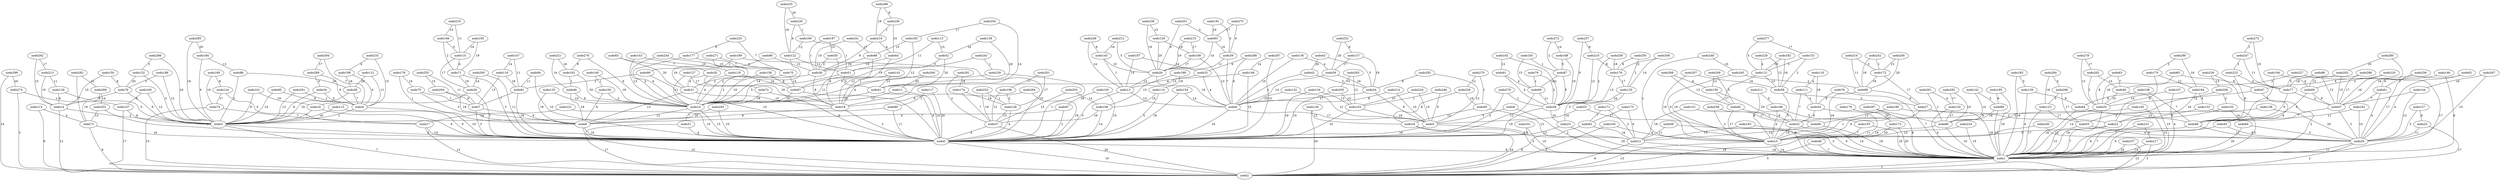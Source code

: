 graph X {
 0 [label="nodo0"];
 1 [label="nodo1"];
 2 [label="nodo2"];
 3 [label="nodo3"];
 4 [label="nodo4"];
 5 [label="nodo5"];
 6 [label="nodo6"];
 7 [label="nodo7"];
 8 [label="nodo8"];
 9 [label="nodo9"];
 10 [label="nodo10"];
 11 [label="nodo11"];
 12 [label="nodo12"];
 13 [label="nodo13"];
 14 [label="nodo14"];
 15 [label="nodo15"];
 16 [label="nodo16"];
 17 [label="nodo17"];
 18 [label="nodo18"];
 19 [label="nodo19"];
 20 [label="nodo20"];
 21 [label="nodo21"];
 22 [label="nodo22"];
 23 [label="nodo23"];
 24 [label="nodo24"];
 25 [label="nodo25"];
 26 [label="nodo26"];
 27 [label="nodo27"];
 28 [label="nodo28"];
 29 [label="nodo29"];
 30 [label="nodo30"];
 31 [label="nodo31"];
 32 [label="nodo32"];
 33 [label="nodo33"];
 34 [label="nodo34"];
 35 [label="nodo35"];
 36 [label="nodo36"];
 37 [label="nodo37"];
 38 [label="nodo38"];
 39 [label="nodo39"];
 40 [label="nodo40"];
 41 [label="nodo41"];
 42 [label="nodo42"];
 43 [label="nodo43"];
 44 [label="nodo44"];
 45 [label="nodo45"];
 46 [label="nodo46"];
 47 [label="nodo47"];
 48 [label="nodo48"];
 49 [label="nodo49"];
 50 [label="nodo50"];
 51 [label="nodo51"];
 52 [label="nodo52"];
 53 [label="nodo53"];
 54 [label="nodo54"];
 55 [label="nodo55"];
 56 [label="nodo56"];
 57 [label="nodo57"];
 58 [label="nodo58"];
 59 [label="nodo59"];
 60 [label="nodo60"];
 61 [label="nodo61"];
 62 [label="nodo62"];
 63 [label="nodo63"];
 64 [label="nodo64"];
 65 [label="nodo65"];
 66 [label="nodo66"];
 67 [label="nodo67"];
 68 [label="nodo68"];
 69 [label="nodo69"];
 70 [label="nodo70"];
 71 [label="nodo71"];
 72 [label="nodo72"];
 73 [label="nodo73"];
 74 [label="nodo74"];
 75 [label="nodo75"];
 76 [label="nodo76"];
 77 [label="nodo77"];
 78 [label="nodo78"];
 79 [label="nodo79"];
 80 [label="nodo80"];
 81 [label="nodo81"];
 82 [label="nodo82"];
 83 [label="nodo83"];
 84 [label="nodo84"];
 85 [label="nodo85"];
 86 [label="nodo86"];
 87 [label="nodo87"];
 88 [label="nodo88"];
 89 [label="nodo89"];
 90 [label="nodo90"];
 91 [label="nodo91"];
 92 [label="nodo92"];
 93 [label="nodo93"];
 94 [label="nodo94"];
 95 [label="nodo95"];
 96 [label="nodo96"];
 97 [label="nodo97"];
 98 [label="nodo98"];
 99 [label="nodo99"];
 100 [label="nodo100"];
 101 [label="nodo101"];
 102 [label="nodo102"];
 103 [label="nodo103"];
 104 [label="nodo104"];
 105 [label="nodo105"];
 106 [label="nodo106"];
 107 [label="nodo107"];
 108 [label="nodo108"];
 109 [label="nodo109"];
 110 [label="nodo110"];
 111 [label="nodo111"];
 112 [label="nodo112"];
 113 [label="nodo113"];
 114 [label="nodo114"];
 115 [label="nodo115"];
 116 [label="nodo116"];
 117 [label="nodo117"];
 118 [label="nodo118"];
 119 [label="nodo119"];
 120 [label="nodo120"];
 121 [label="nodo121"];
 122 [label="nodo122"];
 123 [label="nodo123"];
 124 [label="nodo124"];
 125 [label="nodo125"];
 126 [label="nodo126"];
 127 [label="nodo127"];
 128 [label="nodo128"];
 129 [label="nodo129"];
 130 [label="nodo130"];
 131 [label="nodo131"];
 132 [label="nodo132"];
 133 [label="nodo133"];
 134 [label="nodo134"];
 135 [label="nodo135"];
 136 [label="nodo136"];
 137 [label="nodo137"];
 138 [label="nodo138"];
 139 [label="nodo139"];
 140 [label="nodo140"];
 141 [label="nodo141"];
 142 [label="nodo142"];
 143 [label="nodo143"];
 144 [label="nodo144"];
 145 [label="nodo145"];
 146 [label="nodo146"];
 147 [label="nodo147"];
 148 [label="nodo148"];
 149 [label="nodo149"];
 150 [label="nodo150"];
 151 [label="nodo151"];
 152 [label="nodo152"];
 153 [label="nodo153"];
 154 [label="nodo154"];
 155 [label="nodo155"];
 156 [label="nodo156"];
 157 [label="nodo157"];
 158 [label="nodo158"];
 159 [label="nodo159"];
 160 [label="nodo160"];
 161 [label="nodo161"];
 162 [label="nodo162"];
 163 [label="nodo163"];
 164 [label="nodo164"];
 165 [label="nodo165"];
 166 [label="nodo166"];
 167 [label="nodo167"];
 168 [label="nodo168"];
 169 [label="nodo169"];
 170 [label="nodo170"];
 171 [label="nodo171"];
 172 [label="nodo172"];
 173 [label="nodo173"];
 174 [label="nodo174"];
 175 [label="nodo175"];
 176 [label="nodo176"];
 177 [label="nodo177"];
 178 [label="nodo178"];
 179 [label="nodo179"];
 180 [label="nodo180"];
 181 [label="nodo181"];
 182 [label="nodo182"];
 183 [label="nodo183"];
 184 [label="nodo184"];
 185 [label="nodo185"];
 186 [label="nodo186"];
 187 [label="nodo187"];
 188 [label="nodo188"];
 189 [label="nodo189"];
 190 [label="nodo190"];
 191 [label="nodo191"];
 192 [label="nodo192"];
 193 [label="nodo193"];
 194 [label="nodo194"];
 195 [label="nodo195"];
 196 [label="nodo196"];
 197 [label="nodo197"];
 198 [label="nodo198"];
 199 [label="nodo199"];
 200 [label="nodo200"];
 201 [label="nodo201"];
 202 [label="nodo202"];
 203 [label="nodo203"];
 204 [label="nodo204"];
 205 [label="nodo205"];
 206 [label="nodo206"];
 207 [label="nodo207"];
 208 [label="nodo208"];
 209 [label="nodo209"];
 210 [label="nodo210"];
 211 [label="nodo211"];
 212 [label="nodo212"];
 213 [label="nodo213"];
 214 [label="nodo214"];
 215 [label="nodo215"];
 216 [label="nodo216"];
 217 [label="nodo217"];
 218 [label="nodo218"];
 219 [label="nodo219"];
 220 [label="nodo220"];
 221 [label="nodo221"];
 222 [label="nodo222"];
 223 [label="nodo223"];
 224 [label="nodo224"];
 225 [label="nodo225"];
 226 [label="nodo226"];
 227 [label="nodo227"];
 228 [label="nodo228"];
 229 [label="nodo229"];
 230 [label="nodo230"];
 231 [label="nodo231"];
 232 [label="nodo232"];
 233 [label="nodo233"];
 234 [label="nodo234"];
 235 [label="nodo235"];
 236 [label="nodo236"];
 237 [label="nodo237"];
 238 [label="nodo238"];
 239 [label="nodo239"];
 240 [label="nodo240"];
 241 [label="nodo241"];
 242 [label="nodo242"];
 243 [label="nodo243"];
 244 [label="nodo244"];
 245 [label="nodo245"];
 246 [label="nodo246"];
 247 [label="nodo247"];
 248 [label="nodo248"];
 249 [label="nodo249"];
 250 [label="nodo250"];
 251 [label="nodo251"];
 252 [label="nodo252"];
 253 [label="nodo253"];
 254 [label="nodo254"];
 255 [label="nodo255"];
 256 [label="nodo256"];
 257 [label="nodo257"];
 258 [label="nodo258"];
 259 [label="nodo259"];
 260 [label="nodo260"];
 261 [label="nodo261"];
 262 [label="nodo262"];
 263 [label="nodo263"];
 264 [label="nodo264"];
 265 [label="nodo265"];
 266 [label="nodo266"];
 267 [label="nodo267"];
 268 [label="nodo268"];
 269 [label="nodo269"];
 270 [label="nodo270"];
 271 [label="nodo271"];
 272 [label="nodo272"];
 273 [label="nodo273"];
 274 [label="nodo274"];
 275 [label="nodo275"];
 276 [label="nodo276"];
 277 [label="nodo277"];
 278 [label="nodo278"];
 279 [label="nodo279"];
 280 [label="nodo280"];
 281 [label="nodo281"];
 282 [label="nodo282"];
 283 [label="nodo283"];
 284 [label="nodo284"];
 285 [label="nodo285"];
 286 [label="nodo286"];
 287 [label="nodo287"];
 288 [label="nodo288"];
 289 [label="nodo289"];
 290 [label="nodo290"];
 291 [label="nodo291"];
 292 [label="nodo292"];
 293 [label="nodo293"];
 294 [label="nodo294"];
 295 [label="nodo295"];
 296 [label="nodo296"];
 297 [label="nodo297"];
 298 [label="nodo298"];
 299 [label="nodo299"];
  0 -- 1  [label="8"];
  1 -- 2  [label="1"];
  2 -- 0  [label="10"];
  3 -- 2  [label="7"];
  3 -- 0  [label="3"];
  4 -- 3  [label="1"];
  4 -- 0  [label="10"];
  5 -- 0  [label="16"];
  5 -- 1  [label="5"];
  6 -- 2  [label="17"];
  6 -- 0  [label="16"];
  7 -- 6  [label="9"];
  7 -- 0  [label="3"];
  8 -- 5  [label="5"];
  8 -- 1  [label="2"];
  9 -- 5  [label="17"];
  9 -- 0  [label="16"];
  10 -- 6  [label="12"];
  10 -- 0  [label="15"];
  11 -- 10  [label="12"];
  11 -- 0  [label="14"];
  12 -- 1  [label="16"];
  12 -- 2  [label="6"];
  13 -- 9  [label="13"];
  13 -- 0  [label="5"];
  14 -- 3  [label="3"];
  14 -- 2  [label="12"];
  15 -- 1  [label="14"];
  15 -- 2  [label="13"];
  16 -- 3  [label="7"];
  16 -- 0  [label="6"];
  17 -- 2  [label="13"];
  17 -- 0  [label="19"];
  18 -- 12  [label="8"];
  18 -- 2  [label="16"];
  19 -- 6  [label="6"];
  19 -- 0  [label="2"];
  20 -- 1  [label="11"];
  20 -- 2  [label="2"];
  21 -- 19  [label="15"];
  21 -- 6  [label="13"];
  22 -- 15  [label="5"];
  22 -- 1  [label="7"];
  23 -- 0  [label="13"];
  23 -- 1  [label="20"];
  24 -- 9  [label="17"];
  24 -- 5  [label="8"];
  25 -- 20  [label="11"];
  25 -- 2  [label="17"];
  26 -- 13  [label="13"];
  26 -- 9  [label="16"];
  27 -- 22  [label="2"];
  27 -- 15  [label="9"];
  28 -- 23  [label="10"];
  28 -- 0  [label="19"];
  29 -- 16  [label="7"];
  29 -- 0  [label="1"];
  30 -- 21  [label="4"];
  30 -- 19  [label="18"];
  31 -- 2  [label="15"];
  31 -- 0  [label="4"];
  32 -- 15  [label="14"];
  32 -- 1  [label="14"];
  33 -- 13  [label="15"];
  33 -- 9  [label="4"];
  34 -- 4  [label="5"];
  34 -- 3  [label="8"];
  35 -- 32  [label="9"];
  35 -- 1  [label="19"];
  36 -- 21  [label="2"];
  36 -- 19  [label="8"];
  37 -- 2  [label="20"];
  37 -- 0  [label="4"];
  38 -- 4  [label="7"];
  38 -- 3  [label="19"];
  39 -- 26  [label="11"];
  39 -- 9  [label="7"];
  40 -- 35  [label="10"];
  40 -- 1  [label="15"];
  41 -- 10  [label="20"];
  41 -- 0  [label="4"];
  42 -- 24  [label="3"];
  42 -- 9  [label="2"];
  43 -- 42  [label="20"];
  43 -- 24  [label="5"];
  44 -- 36  [label="10"];
  44 -- 19  [label="1"];
  45 -- 20  [label="8"];
  45 -- 1  [label="9"];
  46 -- 10  [label="9"];
  46 -- 6  [label="18"];
  47 -- 35  [label="12"];
  47 -- 1  [label="2"];
  48 -- 20  [label="11"];
  48 -- 1  [label="7"];
  49 -- 1  [label="7"];
  49 -- 2  [label="5"];
  50 -- 36  [label="2"];
  50 -- 19  [label="9"];
  51 -- 41  [label="5"];
  51 -- 10  [label="5"];
  52 -- 51  [label="3"];
  52 -- 41  [label="20"];
  53 -- 5  [label="16"];
  53 -- 1  [label="8"];
  54 -- 32  [label="6"];
  54 -- 1  [label="11"];
  55 -- 20  [label="5"];
  55 -- 1  [label="13"];
  56 -- 12  [label="11"];
  56 -- 1  [label="3"];
  57 -- 48  [label="7"];
  57 -- 20  [label="3"];
  58 -- 27  [label="2"];
  58 -- 15  [label="3"];
  59 -- 24  [label="16"];
  59 -- 9  [label="14"];
  60 -- 57  [label="9"];
  60 -- 48  [label="9"];
  61 -- 57  [label="7"];
  61 -- 20  [label="4"];
  62 -- 61  [label="1"];
  62 -- 20  [label="4"];
  63 -- 40  [label="7"];
  63 -- 35  [label="8"];
  64 -- 48  [label="15"];
  64 -- 1  [label="18"];
  65 -- 47  [label="8"];
  65 -- 35  [label="16"];
  66 -- 12  [label="12"];
  66 -- 1  [label="18"];
  67 -- 10  [label="19"];
  67 -- 0  [label="7"];
  68 -- 36  [label="18"];
  68 -- 19  [label="12"];
  69 -- 28  [label="11"];
  69 -- 0  [label="12"];
  70 -- 67  [label="14"];
  70 -- 10  [label="16"];
  71 -- 29  [label="19"];
  71 -- 0  [label="5"];
  72 -- 10  [label="19"];
  72 -- 0  [label="6"];
  73 -- 2  [label="9"];
  73 -- 0  [label="16"];
  74 -- 17  [label="7"];
  74 -- 2  [label="15"];
  75 -- 7  [label="7"];
  75 -- 6  [label="3"];
  76 -- 54  [label="8"];
  76 -- 1  [label="7"];
  77 -- 57  [label="2"];
  77 -- 48  [label="8"];
  78 -- 14  [label="9"];
  78 -- 3  [label="8"];
  79 -- 69  [label="1"];
  79 -- 28  [label="2"];
  80 -- 15  [label="19"];
  80 -- 1  [label="10"];
  81 -- 7  [label="7"];
  81 -- 0  [label="19"];
  82 -- 32  [label="9"];
  82 -- 15  [label="17"];
  83 -- 30  [label="7"];
  83 -- 21  [label="20"];
  84 -- 20  [label="3"];
  84 -- 1  [label="20"];
  85 -- 4  [label="9"];
  85 -- 3  [label="14"];
  86 -- 36  [label="13"];
  86 -- 21  [label="16"];
  87 -- 69  [label="16"];
  87 -- 28  [label="5"];
  88 -- 38  [label="16"];
  88 -- 3  [label="2"];
  89 -- 80  [label="16"];
  89 -- 1  [label="15"];
  90 -- 3  [label="20"];
  90 -- 0  [label="11"];
  91 -- 69  [label="4"];
  91 -- 28  [label="4"];
  92 -- 12  [label="16"];
  92 -- 2  [label="8"];
  93 -- 39  [label="19"];
  93 -- 26  [label="14"];
  94 -- 81  [label="11"];
  94 -- 0  [label="10"];
  95 -- 18  [label="13"];
  95 -- 12  [label="13"];
  96 -- 77  [label="5"];
  96 -- 57  [label="12"];
  97 -- 6  [label="4"];
  97 -- 0  [label="2"];
  98 -- 27  [label="6"];
  98 -- 15  [label="19"];
  99 -- 81  [label="2"];
  99 -- 0  [label="15"];
  100 -- 10  [label="3"];
  100 -- 6  [label="6"];
  101 -- 16  [label="19"];
  101 -- 3  [label="9"];
  102 -- 84  [label="16"];
  102 -- 1  [label="7"];
  103 -- 5  [label="19"];
  103 -- 0  [label="10"];
  104 -- 15  [label="6"];
  104 -- 2  [label="5"];
  105 -- 97  [label="18"];
  105 -- 0  [label="15"];
  106 -- 37  [label="19"];
  106 -- 0  [label="14"];
  107 -- 3  [label="6"];
  107 -- 2  [label="17"];
  108 -- 64  [label="8"];
  108 -- 48  [label="7"];
  109 -- 26  [label="17"];
  109 -- 9  [label="13"];
  110 -- 106  [label="15"];
  110 -- 0  [label="5"];
  111 -- 54  [label="2"];
  111 -- 32  [label="7"];
  112 -- 38  [label="20"];
  112 -- 4  [label="11"];
  113 -- 52  [label="15"];
  113 -- 51  [label="11"];
  114 -- 73  [label="3"];
  114 -- 2  [label="8"];
  115 -- 3  [label="16"];
  115 -- 0  [label="9"];
  116 -- 81  [label="19"];
  116 -- 7  [label="13"];
  117 -- 90  [label="1"];
  117 -- 0  [label="20"];
  118 -- 111  [label="4"];
  118 -- 54  [label="18"];
  119 -- 67  [label="16"];
  119 -- 10  [label="4"];
  120 -- 80  [label="17"];
  120 -- 1  [label="4"];
  121 -- 58  [label="13"];
  121 -- 15  [label="18"];
  122 -- 51  [label="12"];
  122 -- 10  [label="14"];
  123 -- 55  [label="17"];
  123 -- 1  [label="17"];
  124 -- 74  [label="17"];
  124 -- 17  [label="5"];
  125 -- 10  [label="15"];
  125 -- 6  [label="18"];
  126 -- 14  [label="8"];
  126 -- 3  [label="5"];
  127 -- 72  [label="17"];
  127 -- 10  [label="11"];
  128 -- 37  [label="13"];
  128 -- 0  [label="4"];
  129 -- 109  [label="19"];
  129 -- 26  [label="20"];
  130 -- 18  [label="12"];
  130 -- 2  [label="20"];
  131 -- 71  [label="6"];
  131 -- 29  [label="17"];
  132 -- 9  [label="20"];
  132 -- 5  [label="12"];
  133 -- 22  [label="9"];
  133 -- 1  [label="3"];
  134 -- 103  [label="13"];
  134 -- 0  [label="19"];
  135 -- 28  [label="16"];
  135 -- 23  [label="5"];
  136 -- 59  [label="4"];
  136 -- 9  [label="10"];
  137 -- 59  [label="17"];
  137 -- 24  [label="18"];
  138 -- 55  [label="3"];
  138 -- 20  [label="20"];
  139 -- 52  [label="16"];
  139 -- 41  [label="20"];
  140 -- 80  [label="3"];
  140 -- 1  [label="15"];
  141 -- 41  [label="13"];
  141 -- 10  [label="11"];
  142 -- 89  [label="5"];
  142 -- 80  [label="14"];
  143 -- 119  [label="10"];
  143 -- 10  [label="13"];
  144 -- 57  [label="1"];
  144 -- 20  [label="13"];
  145 -- 26  [label="15"];
  145 -- 13  [label="1"];
  146 -- 47  [label="4"];
  146 -- 1  [label="6"];
  147 -- 116  [label="14"];
  147 -- 81  [label="11"];
  148 -- 41  [label="4"];
  148 -- 0  [label="15"];
  149 -- 100  [label="1"];
  149 -- 10  [label="18"];
  150 -- 78  [label="8"];
  150 -- 14  [label="10"];
  151 -- 66  [label="1"];
  151 -- 12  [label="18"];
  152 -- 78  [label="20"];
  152 -- 3  [label="3"];
  153 -- 121  [label="3"];
  153 -- 58  [label="2"];
  154 -- 9  [label="14"];
  154 -- 0  [label="18"];
  155 -- 15  [label="7"];
  155 -- 1  [label="20"];
  156 -- 64  [label="8"];
  156 -- 1  [label="4"];
  157 -- 25  [label="6"];
  157 -- 20  [label="5"];
  158 -- 67  [label="8"];
  158 -- 10  [label="2"];
  159 -- 82  [label="17"];
  159 -- 32  [label="20"];
  160 -- 107  [label="6"];
  160 -- 3  [label="12"];
  161 -- 0  [label="9"];
  161 -- 1  [label="10"];
  162 -- 46  [label="1"];
  162 -- 10  [label="20"];
  163 -- 12  [label="15"];
  163 -- 1  [label="6"];
  164 -- 133  [label="4"];
  164 -- 22  [label="16"];
  165 -- 87  [label="1"];
  165 -- 69  [label="15"];
  166 -- 131  [label="5"];
  166 -- 71  [label="2"];
  167 -- 35  [label="14"];
  167 -- 1  [label="4"];
  168 -- 87  [label="5"];
  168 -- 28  [label="10"];
  169 -- 124  [label="8"];
  169 -- 74  [label="10"];
  170 -- 164  [label="12"];
  170 -- 22  [label="8"];
  171 -- 92  [label="7"];
  171 -- 12  [label="2"];
  172 -- 98  [label="18"];
  172 -- 27  [label="17"];
  173 -- 49  [label="10"];
  173 -- 1  [label="20"];
  174 -- 128  [label="19"];
  174 -- 37  [label="7"];
  175 -- 92  [label="17"];
  175 -- 12  [label="6"];
  176 -- 135  [label="17"];
  176 -- 28  [label="13"];
  177 -- 70  [label="7"];
  177 -- 10  [label="6"];
  178 -- 75  [label="19"];
  178 -- 6  [label="1"];
  179 -- 173  [label="20"];
  179 -- 1  [label="8"];
  180 -- 66  [label="11"];
  180 -- 1  [label="18"];
  181 -- 45  [label="11"];
  181 -- 20  [label="10"];
  182 -- 121  [label="19"];
  182 -- 58  [label="16"];
  183 -- 68  [label="15"];
  183 -- 19  [label="12"];
  184 -- 88  [label="13"];
  184 -- 3  [label="6"];
  185 -- 156  [label="5"];
  185 -- 1  [label="19"];
  186 -- 78  [label="3"];
  186 -- 3  [label="12"];
  187 -- 33  [label="14"];
  187 -- 13  [label="14"];
  188 -- 155  [label="5"];
  188 -- 15  [label="4"];
  189 -- 110  [label="18"];
  189 -- 106  [label="15"];
  190 -- 122  [label="12"];
  190 -- 51  [label="1"];
  191 -- 93  [label="19"];
  191 -- 39  [label="3"];
  192 -- 91  [label="12"];
  192 -- 28  [label="2"];
  193 -- 131  [label="19"];
  193 -- 71  [label="19"];
  194 -- 60  [label="4"];
  194 -- 48  [label="3"];
  195 -- 89  [label="8"];
  195 -- 1  [label="18"];
  196 -- 128  [label="2"];
  196 -- 37  [label="12"];
  197 -- 50  [label="15"];
  197 -- 36  [label="1"];
  198 -- 38  [label="18"];
  198 -- 4  [label="4"];
  199 -- 99  [label="1"];
  199 -- 0  [label="15"];
  200 -- 172  [label="13"];
  200 -- 98  [label="20"];
  201 -- 196  [label="17"];
  201 -- 128  [label="17"];
  202 -- 77  [label="18"];
  202 -- 57  [label="15"];
  203 -- 106  [label="14"];
  203 -- 37  [label="15"];
  204 -- 7  [label="6"];
  204 -- 6  [label="18"];
  205 -- 103  [label="15"];
  205 -- 0  [label="10"];
  206 -- 176  [label="12"];
  206 -- 135  [label="14"];
  207 -- 58  [label="16"];
  207 -- 15  [label="16"];
  208 -- 102  [label="2"];
  208 -- 1  [label="14"];
  209 -- 159  [label="12"];
  209 -- 82  [label="5"];
  210 -- 176  [label="8"];
  210 -- 28  [label="12"];
  211 -- 188  [label="5"];
  211 -- 15  [label="8"];
  212 -- 145  [label="16"];
  212 -- 26  [label="5"];
  213 -- 126  [label="11"];
  213 -- 14  [label="10"];
  214 -- 9  [label="8"];
  214 -- 5  [label="10"];
  215 -- 109  [label="17"];
  215 -- 26  [label="10"];
  216 -- 172  [label="3"];
  216 -- 98  [label="11"];
  217 -- 1  [label="16"];
  217 -- 2  [label="2"];
  218 -- 166  [label="13"];
  218 -- 131  [label="11"];
  219 -- 44  [label="4"];
  219 -- 36  [label="9"];
  220 -- 60  [label="2"];
  220 -- 57  [label="16"];
  221 -- 162  [label="16"];
  221 -- 46  [label="14"];
  222 -- 17  [label="14"];
  222 -- 0  [label="10"];
  223 -- 77  [label="4"];
  223 -- 48  [label="8"];
  224 -- 15  [label="15"];
  224 -- 1  [label="19"];
  225 -- 177  [label="9"];
  225 -- 70  [label="7"];
  226 -- 208  [label="13"];
  226 -- 1  [label="4"];
  227 -- 40  [label="3"];
  227 -- 1  [label="17"];
  228 -- 95  [label="18"];
  228 -- 18  [label="8"];
  229 -- 121  [label="4"];
  229 -- 58  [label="12"];
  230 -- 190  [label="1"];
  230 -- 122  [label="8"];
  231 -- 217  [label="8"];
  231 -- 1  [label="8"];
  232 -- 137  [label="9"];
  232 -- 59  [label="20"];
  233 -- 198  [label="4"];
  233 -- 4  [label="15"];
  234 -- 103  [label="10"];
  234 -- 5  [label="15"];
  235 -- 230  [label="20"];
  235 -- 122  [label="19"];
  236 -- 219  [label="1"];
  236 -- 44  [label="10"];
  237 -- 1  [label="18"];
  237 -- 2  [label="12"];
  238 -- 129  [label="15"];
  238 -- 26  [label="19"];
  239 -- 67  [label="3"];
  239 -- 0  [label="1"];
  240 -- 20  [label="12"];
  240 -- 2  [label="18"];
  241 -- 68  [label="17"];
  241 -- 36  [label="10"];
  242 -- 172  [label="1"];
  242 -- 98  [label="18"];
  243 -- 239  [label="1"];
  243 -- 67  [label="19"];
  244 -- 70  [label="15"];
  244 -- 10  [label="3"];
  245 -- 98  [label="2"];
  245 -- 15  [label="8"];
  246 -- 103  [label="1"];
  246 -- 5  [label="9"];
  247 -- 223  [label="1"];
  247 -- 77  [label="11"];
  248 -- 245  [label="10"];
  248 -- 15  [label="2"];
  249 -- 145  [label="6"];
  249 -- 13  [label="14"];
  250 -- 176  [label="8"];
  250 -- 135  [label="2"];
  251 -- 93  [label="3"];
  251 -- 26  [label="6"];
  252 -- 128  [label="1"];
  252 -- 37  [label="19"];
  253 -- 73  [label="13"];
  253 -- 0  [label="1"];
  254 -- 183  [label="17"];
  254 -- 19  [label="14"];
  255 -- 204  [label="13"];
  255 -- 7  [label="11"];
  256 -- 61  [label="6"];
  256 -- 20  [label="17"];
  257 -- 210  [label="8"];
  257 -- 28  [label="9"];
  258 -- 32  [label="17"];
  258 -- 15  [label="2"];
  259 -- 176  [label="18"];
  259 -- 28  [label="2"];
  260 -- 11  [label="20"];
  260 -- 10  [label="4"];
  261 -- 120  [label="4"];
  261 -- 80  [label="1"];
  262 -- 213  [label="17"];
  262 -- 14  [label="15"];
  263 -- 40  [label="13"];
  263 -- 35  [label="2"];
  264 -- 19  [label="6"];
  264 -- 0  [label="19"];
  265 -- 205  [label="15"];
  265 -- 103  [label="12"];
  266 -- 123  [label="3"];
  266 -- 55  [label="17"];
  267 -- 144  [label="16"];
  267 -- 20  [label="15"];
  268 -- 159  [label="6"];
  268 -- 82  [label="13"];
  269 -- 253  [label="14"];
  269 -- 73  [label="16"];
  270 -- 228  [label="12"];
  270 -- 95  [label="1"];
  271 -- 70  [label="9"];
  271 -- 10  [label="2"];
  272 -- 168  [label="14"];
  272 -- 87  [label="2"];
  273 -- 247  [label="1"];
  273 -- 77  [label="15"];
  274 -- 107  [label="1"];
  274 -- 2  [label="3"];
  275 -- 93  [label="17"];
  275 -- 39  [label="6"];
  276 -- 162  [label="9"];
  276 -- 10  [label="6"];
  277 -- 153  [label="17"];
  277 -- 121  [label="5"];
  278 -- 263  [label="17"];
  278 -- 35  [label="13"];
  279 -- 28  [label="1"];
  279 -- 0  [label="2"];
  280 -- 202  [label="10"];
  280 -- 57  [label="16"];
  281 -- 174  [label="18"];
  281 -- 37  [label="2"];
  282 -- 120  [label="17"];
  282 -- 80  [label="10"];
  283 -- 269  [label="10"];
  283 -- 73  [label="7"];
  284 -- 266  [label="5"];
  284 -- 123  [label="18"];
  285 -- 184  [label="20"];
  285 -- 3  [label="18"];
  286 -- 60  [label="13"];
  286 -- 57  [label="17"];
  287 -- 148  [label="14"];
  287 -- 0  [label="15"];
  288 -- 33  [label="9"];
  288 -- 9  [label="9"];
  289 -- 34  [label="3"];
  289 -- 4  [label="9"];
  290 -- 170  [label="2"];
  290 -- 164  [label="16"];
  291 -- 4  [label="1"];
  291 -- 3  [label="13"];
  292 -- 24  [label="6"];
  292 -- 5  [label="12"];
  293 -- 31  [label="7"];
  293 -- 0  [label="10"];
  294 -- 289  [label="17"];
  294 -- 4  [label="7"];
  295 -- 29  [label="14"];
  295 -- 0  [label="11"];
  296 -- 236  [label="8"];
  296 -- 219  [label="18"];
  297 -- 80  [label="1"];
  297 -- 15  [label="1"];
  298 -- 152  [label="3"];
  298 -- 3  [label="16"];
  299 -- 274  [label="20"];
  299 -- 2  [label="14"];
}
